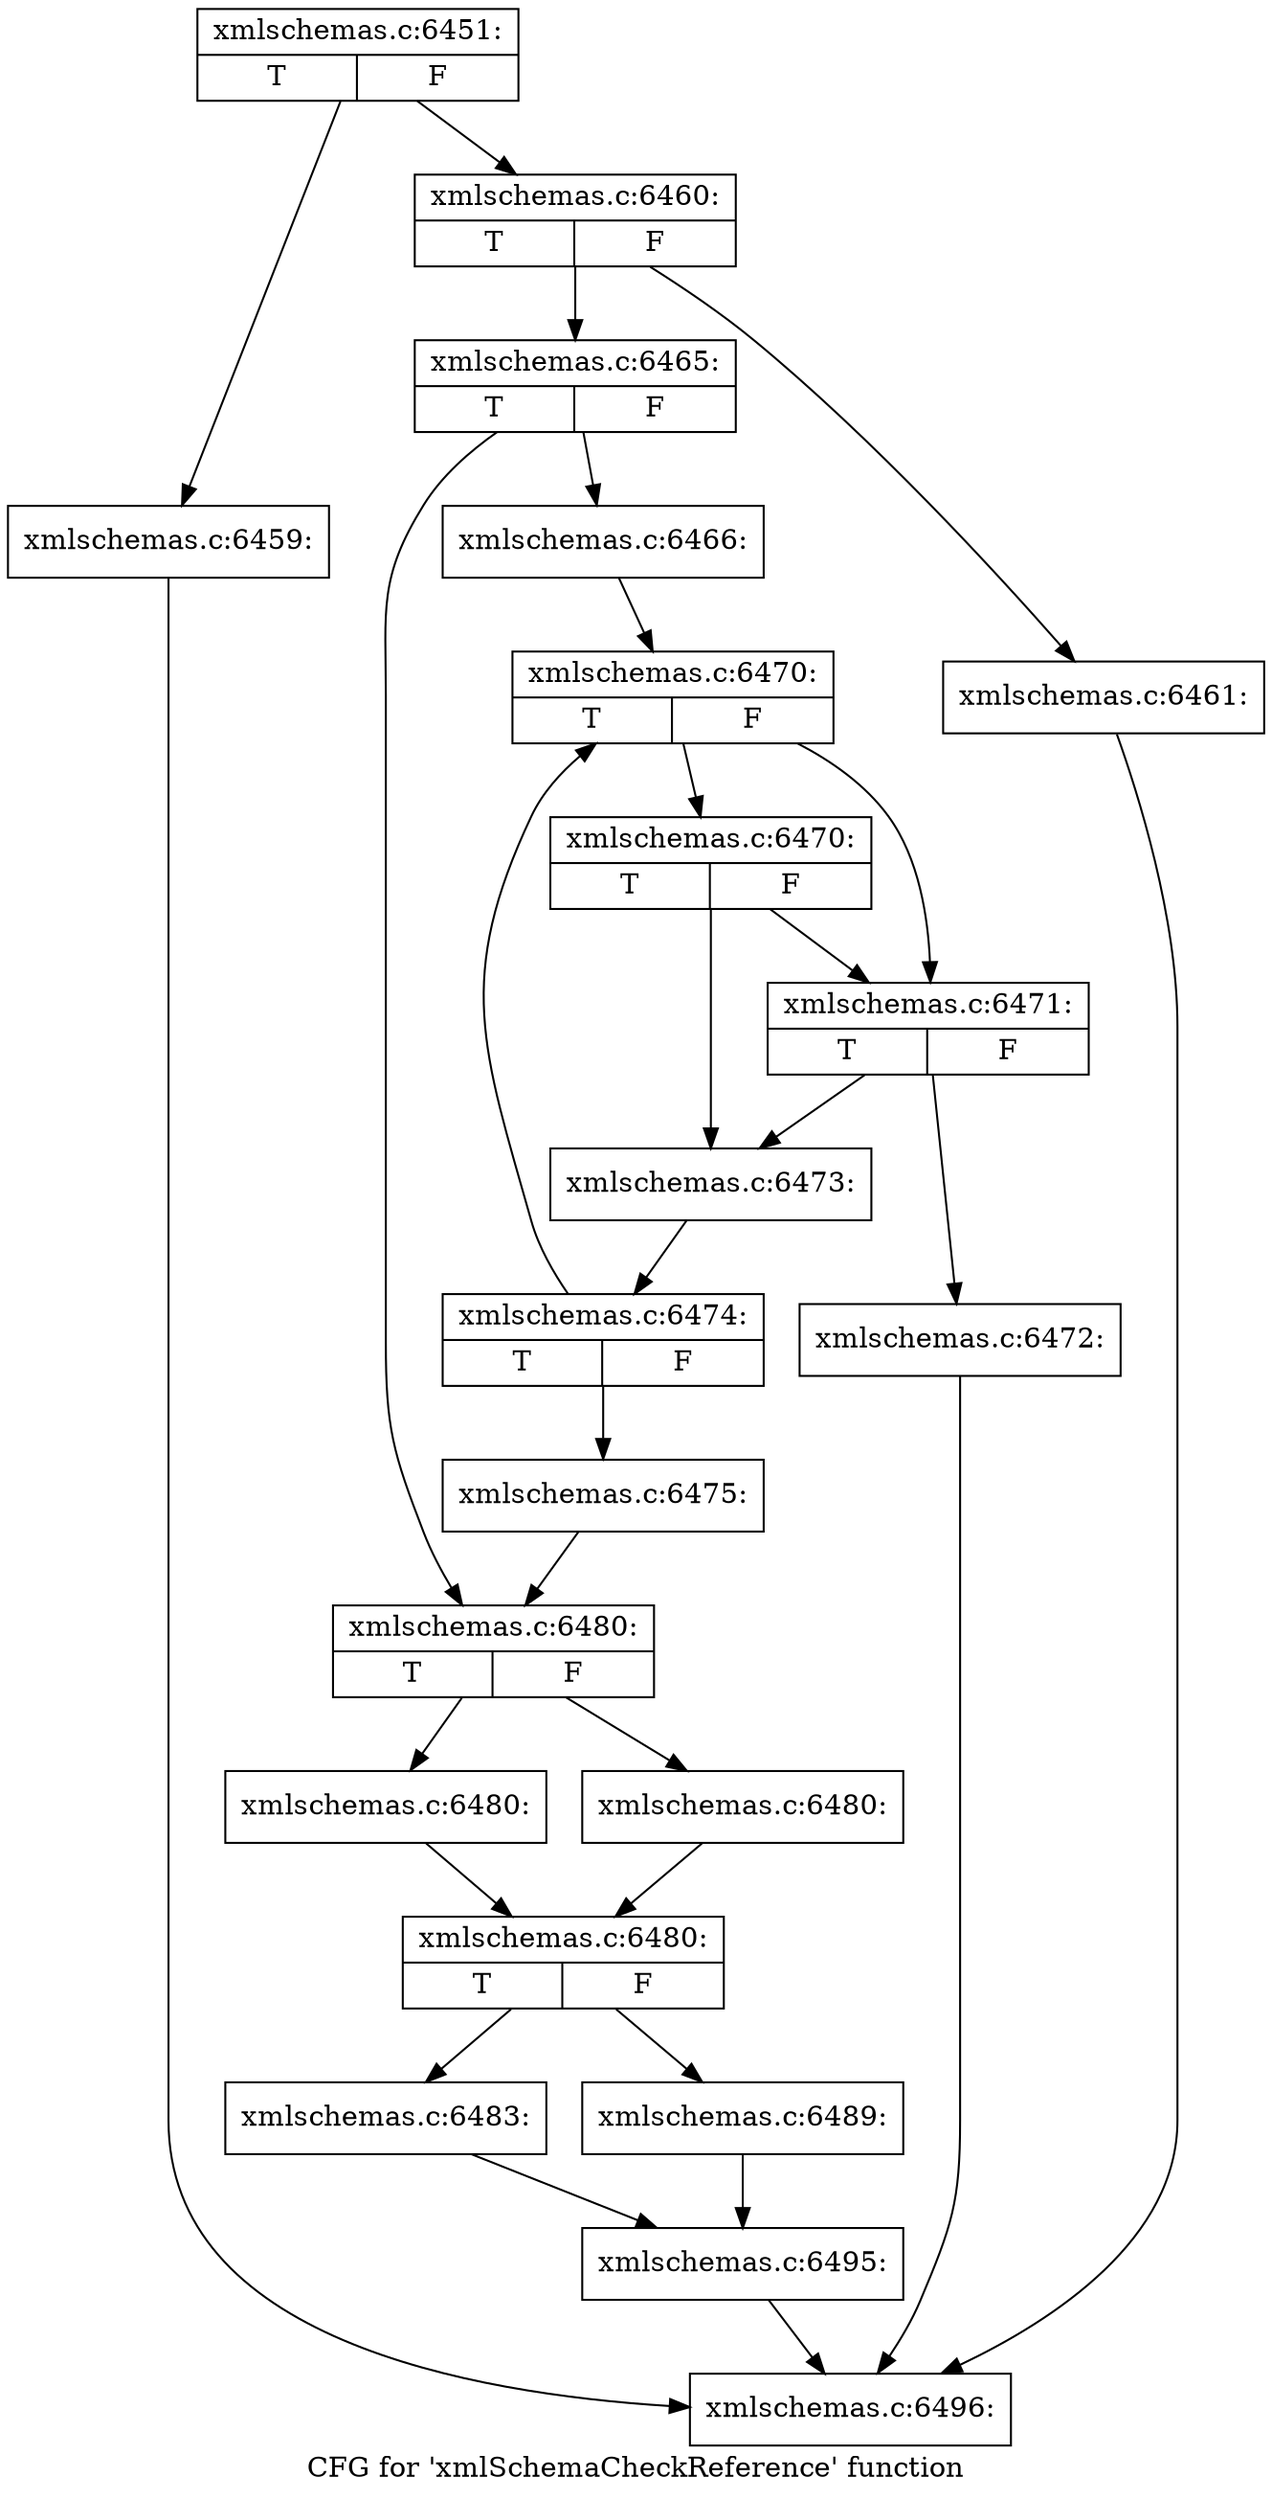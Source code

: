 digraph "CFG for 'xmlSchemaCheckReference' function" {
	label="CFG for 'xmlSchemaCheckReference' function";

	Node0x55d02617e8b0 [shape=record,label="{xmlschemas.c:6451:|{<s0>T|<s1>F}}"];
	Node0x55d02617e8b0 -> Node0x55d02617fca0;
	Node0x55d02617e8b0 -> Node0x55d02617fcf0;
	Node0x55d02617fca0 [shape=record,label="{xmlschemas.c:6459:}"];
	Node0x55d02617fca0 -> Node0x55d02617e900;
	Node0x55d02617fcf0 [shape=record,label="{xmlschemas.c:6460:|{<s0>T|<s1>F}}"];
	Node0x55d02617fcf0 -> Node0x55d0261802a0;
	Node0x55d02617fcf0 -> Node0x55d0261802f0;
	Node0x55d0261802a0 [shape=record,label="{xmlschemas.c:6461:}"];
	Node0x55d0261802a0 -> Node0x55d02617e900;
	Node0x55d0261802f0 [shape=record,label="{xmlschemas.c:6465:|{<s0>T|<s1>F}}"];
	Node0x55d0261802f0 -> Node0x55d0261808b0;
	Node0x55d0261802f0 -> Node0x55d026180900;
	Node0x55d0261808b0 [shape=record,label="{xmlschemas.c:6466:}"];
	Node0x55d0261808b0 -> Node0x55d0261816c0;
	Node0x55d0261816c0 [shape=record,label="{xmlschemas.c:6470:|{<s0>T|<s1>F}}"];
	Node0x55d0261816c0 -> Node0x55d026181a90;
	Node0x55d0261816c0 -> Node0x55d026181b10;
	Node0x55d026181b10 [shape=record,label="{xmlschemas.c:6470:|{<s0>T|<s1>F}}"];
	Node0x55d026181b10 -> Node0x55d026181a90;
	Node0x55d026181b10 -> Node0x55d026181a40;
	Node0x55d026181a90 [shape=record,label="{xmlschemas.c:6471:|{<s0>T|<s1>F}}"];
	Node0x55d026181a90 -> Node0x55d0261819f0;
	Node0x55d026181a90 -> Node0x55d026181a40;
	Node0x55d0261819f0 [shape=record,label="{xmlschemas.c:6472:}"];
	Node0x55d0261819f0 -> Node0x55d02617e900;
	Node0x55d026181a40 [shape=record,label="{xmlschemas.c:6473:}"];
	Node0x55d026181a40 -> Node0x55d026181670;
	Node0x55d026181670 [shape=record,label="{xmlschemas.c:6474:|{<s0>T|<s1>F}}"];
	Node0x55d026181670 -> Node0x55d0261816c0;
	Node0x55d026181670 -> Node0x55d026181620;
	Node0x55d026181620 [shape=record,label="{xmlschemas.c:6475:}"];
	Node0x55d026181620 -> Node0x55d026180900;
	Node0x55d026180900 [shape=record,label="{xmlschemas.c:6480:|{<s0>T|<s1>F}}"];
	Node0x55d026180900 -> Node0x55d026182f30;
	Node0x55d026180900 -> Node0x55d026182f80;
	Node0x55d026182f30 [shape=record,label="{xmlschemas.c:6480:}"];
	Node0x55d026182f30 -> Node0x55d026182fd0;
	Node0x55d026182f80 [shape=record,label="{xmlschemas.c:6480:}"];
	Node0x55d026182f80 -> Node0x55d026182fd0;
	Node0x55d026182fd0 [shape=record,label="{xmlschemas.c:6480:|{<s0>T|<s1>F}}"];
	Node0x55d026182fd0 -> Node0x55d026183660;
	Node0x55d026182fd0 -> Node0x55d026183700;
	Node0x55d026183660 [shape=record,label="{xmlschemas.c:6483:}"];
	Node0x55d026183660 -> Node0x55d0261836b0;
	Node0x55d026183700 [shape=record,label="{xmlschemas.c:6489:}"];
	Node0x55d026183700 -> Node0x55d0261836b0;
	Node0x55d0261836b0 [shape=record,label="{xmlschemas.c:6495:}"];
	Node0x55d0261836b0 -> Node0x55d02617e900;
	Node0x55d02617e900 [shape=record,label="{xmlschemas.c:6496:}"];
}
